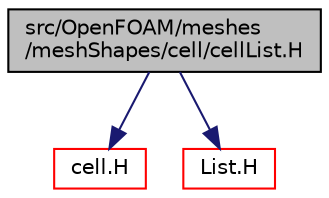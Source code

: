 digraph "src/OpenFOAM/meshes/meshShapes/cell/cellList.H"
{
  bgcolor="transparent";
  edge [fontname="Helvetica",fontsize="10",labelfontname="Helvetica",labelfontsize="10"];
  node [fontname="Helvetica",fontsize="10",shape=record];
  Node1 [label="src/OpenFOAM/meshes\l/meshShapes/cell/cellList.H",height=0.2,width=0.4,color="black", fillcolor="grey75", style="filled", fontcolor="black"];
  Node1 -> Node2 [color="midnightblue",fontsize="10",style="solid",fontname="Helvetica"];
  Node2 [label="cell.H",height=0.2,width=0.4,color="red",URL="$a08652.html"];
  Node1 -> Node3 [color="midnightblue",fontsize="10",style="solid",fontname="Helvetica"];
  Node3 [label="List.H",height=0.2,width=0.4,color="red",URL="$a07801.html"];
}
